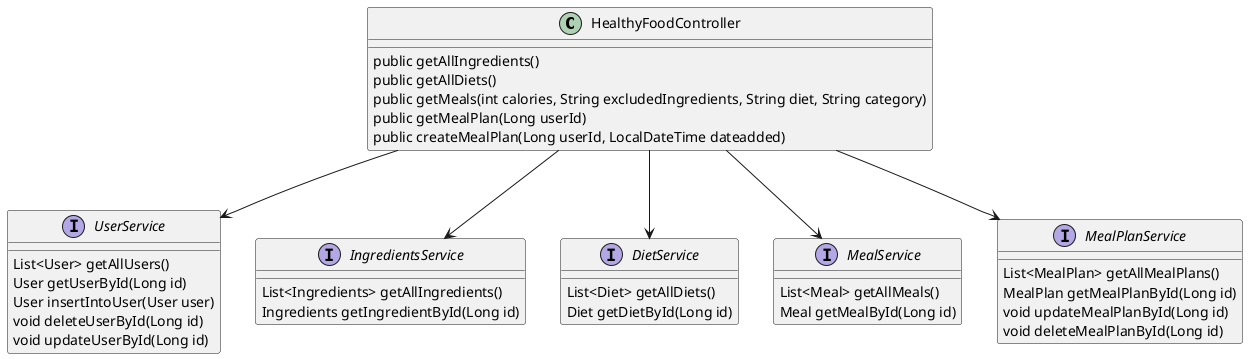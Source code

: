 @startuml

HealthyFoodController --> UserService
HealthyFoodController --> IngredientsService
HealthyFoodController --> DietService
HealthyFoodController --> MealService
HealthyFoodController --> MealPlanService

Class HealthyFoodController{

    public getAllIngredients()
    public getAllDiets()
    public getMeals(int calories, String excludedIngredients, String diet, String category)
    public getMealPlan(Long userId)
    public createMealPlan(Long userId, LocalDateTime dateadded)
}
interface DietService {
    List<Diet> getAllDiets()
    Diet getDietById(Long id)
}
interface IngredientsService {

    List<Ingredients> getAllIngredients()
    Ingredients getIngredientById(Long id)
}

interface MealPlanService {

    List<MealPlan> getAllMealPlans()
    MealPlan getMealPlanById(Long id)
    void updateMealPlanById(Long id)
    void deleteMealPlanById(Long id)
}

interface MealService {
    List<Meal> getAllMeals()
    Meal getMealById(Long id)
}

interface UserService {
    List<User> getAllUsers()
    User getUserById(Long id)
    User insertIntoUser(User user)
    void deleteUserById(Long id)
    void updateUserById(Long id)
}

@enduml